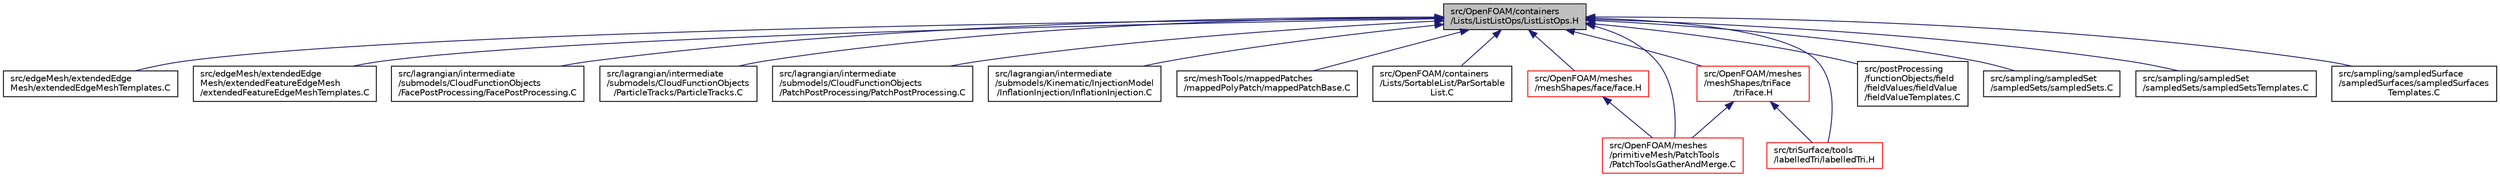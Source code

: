 digraph "src/OpenFOAM/containers/Lists/ListListOps/ListListOps.H"
{
  bgcolor="transparent";
  edge [fontname="Helvetica",fontsize="10",labelfontname="Helvetica",labelfontsize="10"];
  node [fontname="Helvetica",fontsize="10",shape=record];
  Node1 [label="src/OpenFOAM/containers\l/Lists/ListListOps/ListListOps.H",height=0.2,width=0.4,color="black", fillcolor="grey75", style="filled", fontcolor="black"];
  Node1 -> Node2 [dir="back",color="midnightblue",fontsize="10",style="solid",fontname="Helvetica"];
  Node2 [label="src/edgeMesh/extendedEdge\lMesh/extendedEdgeMeshTemplates.C",height=0.2,width=0.4,color="black",URL="$a05102.html"];
  Node1 -> Node3 [dir="back",color="midnightblue",fontsize="10",style="solid",fontname="Helvetica"];
  Node3 [label="src/edgeMesh/extendedEdge\lMesh/extendedFeatureEdgeMesh\l/extendedFeatureEdgeMeshTemplates.C",height=0.2,width=0.4,color="black",URL="$a05106.html"];
  Node1 -> Node4 [dir="back",color="midnightblue",fontsize="10",style="solid",fontname="Helvetica"];
  Node4 [label="src/lagrangian/intermediate\l/submodels/CloudFunctionObjects\l/FacePostProcessing/FacePostProcessing.C",height=0.2,width=0.4,color="black",URL="$a06751.html"];
  Node1 -> Node5 [dir="back",color="midnightblue",fontsize="10",style="solid",fontname="Helvetica"];
  Node5 [label="src/lagrangian/intermediate\l/submodels/CloudFunctionObjects\l/ParticleTracks/ParticleTracks.C",height=0.2,width=0.4,color="black",URL="$a06759.html"];
  Node1 -> Node6 [dir="back",color="midnightblue",fontsize="10",style="solid",fontname="Helvetica"];
  Node6 [label="src/lagrangian/intermediate\l/submodels/CloudFunctionObjects\l/PatchPostProcessing/PatchPostProcessing.C",height=0.2,width=0.4,color="black",URL="$a06764.html"];
  Node1 -> Node7 [dir="back",color="midnightblue",fontsize="10",style="solid",fontname="Helvetica"];
  Node7 [label="src/lagrangian/intermediate\l/submodels/Kinematic/InjectionModel\l/InflationInjection/InflationInjection.C",height=0.2,width=0.4,color="black",URL="$a06809.html"];
  Node1 -> Node8 [dir="back",color="midnightblue",fontsize="10",style="solid",fontname="Helvetica"];
  Node8 [label="src/meshTools/mappedPatches\l/mappedPolyPatch/mappedPatchBase.C",height=0.2,width=0.4,color="black",URL="$a07440.html"];
  Node1 -> Node9 [dir="back",color="midnightblue",fontsize="10",style="solid",fontname="Helvetica"];
  Node9 [label="src/OpenFOAM/containers\l/Lists/SortableList/ParSortable\lList.C",height=0.2,width=0.4,color="black",URL="$a07821.html"];
  Node1 -> Node10 [dir="back",color="midnightblue",fontsize="10",style="solid",fontname="Helvetica"];
  Node10 [label="src/OpenFOAM/meshes\l/meshShapes/face/face.H",height=0.2,width=0.4,color="red",URL="$a08699.html"];
  Node10 -> Node11 [dir="back",color="midnightblue",fontsize="10",style="solid",fontname="Helvetica"];
  Node11 [label="src/OpenFOAM/meshes\l/primitiveMesh/PatchTools\l/PatchToolsGatherAndMerge.C",height=0.2,width=0.4,color="red",URL="$a08879.html"];
  Node1 -> Node12 [dir="back",color="midnightblue",fontsize="10",style="solid",fontname="Helvetica"];
  Node12 [label="src/OpenFOAM/meshes\l/meshShapes/triFace\l/triFace.H",height=0.2,width=0.4,color="red",URL="$a08714.html"];
  Node12 -> Node11 [dir="back",color="midnightblue",fontsize="10",style="solid",fontname="Helvetica"];
  Node12 -> Node13 [dir="back",color="midnightblue",fontsize="10",style="solid",fontname="Helvetica"];
  Node13 [label="src/triSurface/tools\l/labelledTri/labelledTri.H",height=0.2,width=0.4,color="red",URL="$a10709.html"];
  Node1 -> Node11 [dir="back",color="midnightblue",fontsize="10",style="solid",fontname="Helvetica"];
  Node1 -> Node14 [dir="back",color="midnightblue",fontsize="10",style="solid",fontname="Helvetica"];
  Node14 [label="src/postProcessing\l/functionObjects/field\l/fieldValues/fieldValue\l/fieldValueTemplates.C",height=0.2,width=0.4,color="black",URL="$a09391.html"];
  Node1 -> Node15 [dir="back",color="midnightblue",fontsize="10",style="solid",fontname="Helvetica"];
  Node15 [label="src/sampling/sampledSet\l/sampledSets/sampledSets.C",height=0.2,width=0.4,color="black",URL="$a09936.html"];
  Node1 -> Node16 [dir="back",color="midnightblue",fontsize="10",style="solid",fontname="Helvetica"];
  Node16 [label="src/sampling/sampledSet\l/sampledSets/sampledSetsTemplates.C",height=0.2,width=0.4,color="black",URL="$a09939.html"];
  Node1 -> Node17 [dir="back",color="midnightblue",fontsize="10",style="solid",fontname="Helvetica"];
  Node17 [label="src/sampling/sampledSurface\l/sampledSurfaces/sampledSurfaces\lTemplates.C",height=0.2,width=0.4,color="black",URL="$a09980.html"];
  Node1 -> Node13 [dir="back",color="midnightblue",fontsize="10",style="solid",fontname="Helvetica"];
}

